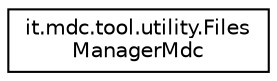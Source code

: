 digraph "Graphical Class Hierarchy"
{
 // LATEX_PDF_SIZE
  edge [fontname="Helvetica",fontsize="10",labelfontname="Helvetica",labelfontsize="10"];
  node [fontname="Helvetica",fontsize="10",shape=record];
  rankdir="LR";
  Node0 [label="it.mdc.tool.utility.Files\lManagerMdc",height=0.2,width=0.4,color="black", fillcolor="white", style="filled",URL="$df/df0/classit_1_1mdc_1_1tool_1_1utility_1_1_files_manager_mdc.html",tooltip=" "];
}

